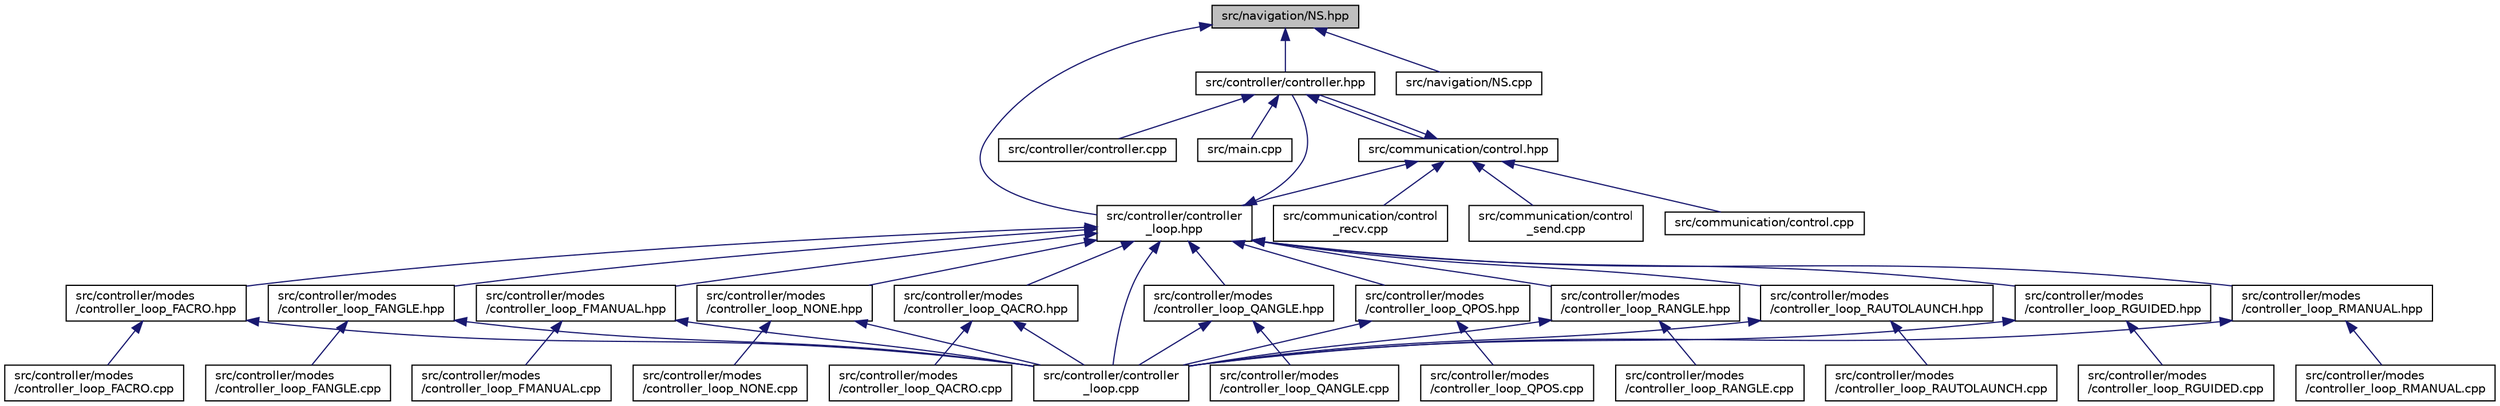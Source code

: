 digraph "src/navigation/NS.hpp"
{
 // LATEX_PDF_SIZE
  edge [fontname="Helvetica",fontsize="10",labelfontname="Helvetica",labelfontsize="10"];
  node [fontname="Helvetica",fontsize="10",shape=record];
  Node1 [label="src/navigation/NS.hpp",height=0.2,width=0.4,color="black", fillcolor="grey75", style="filled", fontcolor="black",tooltip=" "];
  Node1 -> Node2 [dir="back",color="midnightblue",fontsize="10",style="solid"];
  Node2 [label="src/controller/controller.hpp",height=0.2,width=0.4,color="black", fillcolor="white", style="filled",URL="$controller_8hpp.html",tooltip=" "];
  Node2 -> Node3 [dir="back",color="midnightblue",fontsize="10",style="solid"];
  Node3 [label="src/communication/control.hpp",height=0.2,width=0.4,color="black", fillcolor="white", style="filled",URL="$control_8hpp.html",tooltip=" "];
  Node3 -> Node4 [dir="back",color="midnightblue",fontsize="10",style="solid"];
  Node4 [label="src/communication/control.cpp",height=0.2,width=0.4,color="black", fillcolor="white", style="filled",URL="$control_8cpp.html",tooltip=" "];
  Node3 -> Node5 [dir="back",color="midnightblue",fontsize="10",style="solid"];
  Node5 [label="src/communication/control\l_recv.cpp",height=0.2,width=0.4,color="black", fillcolor="white", style="filled",URL="$control__recv_8cpp.html",tooltip=" "];
  Node3 -> Node6 [dir="back",color="midnightblue",fontsize="10",style="solid"];
  Node6 [label="src/communication/control\l_send.cpp",height=0.2,width=0.4,color="black", fillcolor="white", style="filled",URL="$control__send_8cpp.html",tooltip=" "];
  Node3 -> Node2 [dir="back",color="midnightblue",fontsize="10",style="solid"];
  Node3 -> Node7 [dir="back",color="midnightblue",fontsize="10",style="solid"];
  Node7 [label="src/controller/controller\l_loop.hpp",height=0.2,width=0.4,color="black", fillcolor="white", style="filled",URL="$controller__loop_8hpp.html",tooltip=" "];
  Node7 -> Node2 [dir="back",color="midnightblue",fontsize="10",style="solid"];
  Node7 -> Node8 [dir="back",color="midnightblue",fontsize="10",style="solid"];
  Node8 [label="src/controller/controller\l_loop.cpp",height=0.2,width=0.4,color="black", fillcolor="white", style="filled",URL="$controller__loop_8cpp.html",tooltip=" "];
  Node7 -> Node9 [dir="back",color="midnightblue",fontsize="10",style="solid"];
  Node9 [label="src/controller/modes\l/controller_loop_FACRO.hpp",height=0.2,width=0.4,color="black", fillcolor="white", style="filled",URL="$controller__loop___f_a_c_r_o_8hpp.html",tooltip=" "];
  Node9 -> Node8 [dir="back",color="midnightblue",fontsize="10",style="solid"];
  Node9 -> Node10 [dir="back",color="midnightblue",fontsize="10",style="solid"];
  Node10 [label="src/controller/modes\l/controller_loop_FACRO.cpp",height=0.2,width=0.4,color="black", fillcolor="white", style="filled",URL="$controller__loop___f_a_c_r_o_8cpp.html",tooltip=" "];
  Node7 -> Node11 [dir="back",color="midnightblue",fontsize="10",style="solid"];
  Node11 [label="src/controller/modes\l/controller_loop_FANGLE.hpp",height=0.2,width=0.4,color="black", fillcolor="white", style="filled",URL="$controller__loop___f_a_n_g_l_e_8hpp.html",tooltip=" "];
  Node11 -> Node8 [dir="back",color="midnightblue",fontsize="10",style="solid"];
  Node11 -> Node12 [dir="back",color="midnightblue",fontsize="10",style="solid"];
  Node12 [label="src/controller/modes\l/controller_loop_FANGLE.cpp",height=0.2,width=0.4,color="black", fillcolor="white", style="filled",URL="$controller__loop___f_a_n_g_l_e_8cpp.html",tooltip=" "];
  Node7 -> Node13 [dir="back",color="midnightblue",fontsize="10",style="solid"];
  Node13 [label="src/controller/modes\l/controller_loop_FMANUAL.hpp",height=0.2,width=0.4,color="black", fillcolor="white", style="filled",URL="$controller__loop___f_m_a_n_u_a_l_8hpp.html",tooltip=" "];
  Node13 -> Node8 [dir="back",color="midnightblue",fontsize="10",style="solid"];
  Node13 -> Node14 [dir="back",color="midnightblue",fontsize="10",style="solid"];
  Node14 [label="src/controller/modes\l/controller_loop_FMANUAL.cpp",height=0.2,width=0.4,color="black", fillcolor="white", style="filled",URL="$controller__loop___f_m_a_n_u_a_l_8cpp.html",tooltip=" "];
  Node7 -> Node15 [dir="back",color="midnightblue",fontsize="10",style="solid"];
  Node15 [label="src/controller/modes\l/controller_loop_NONE.hpp",height=0.2,width=0.4,color="black", fillcolor="white", style="filled",URL="$controller__loop___n_o_n_e_8hpp.html",tooltip=" "];
  Node15 -> Node8 [dir="back",color="midnightblue",fontsize="10",style="solid"];
  Node15 -> Node16 [dir="back",color="midnightblue",fontsize="10",style="solid"];
  Node16 [label="src/controller/modes\l/controller_loop_NONE.cpp",height=0.2,width=0.4,color="black", fillcolor="white", style="filled",URL="$controller__loop___n_o_n_e_8cpp.html",tooltip=" "];
  Node7 -> Node17 [dir="back",color="midnightblue",fontsize="10",style="solid"];
  Node17 [label="src/controller/modes\l/controller_loop_QACRO.hpp",height=0.2,width=0.4,color="black", fillcolor="white", style="filled",URL="$controller__loop___q_a_c_r_o_8hpp.html",tooltip=" "];
  Node17 -> Node8 [dir="back",color="midnightblue",fontsize="10",style="solid"];
  Node17 -> Node18 [dir="back",color="midnightblue",fontsize="10",style="solid"];
  Node18 [label="src/controller/modes\l/controller_loop_QACRO.cpp",height=0.2,width=0.4,color="black", fillcolor="white", style="filled",URL="$controller__loop___q_a_c_r_o_8cpp.html",tooltip=" "];
  Node7 -> Node19 [dir="back",color="midnightblue",fontsize="10",style="solid"];
  Node19 [label="src/controller/modes\l/controller_loop_QANGLE.hpp",height=0.2,width=0.4,color="black", fillcolor="white", style="filled",URL="$controller__loop___q_a_n_g_l_e_8hpp.html",tooltip=" "];
  Node19 -> Node8 [dir="back",color="midnightblue",fontsize="10",style="solid"];
  Node19 -> Node20 [dir="back",color="midnightblue",fontsize="10",style="solid"];
  Node20 [label="src/controller/modes\l/controller_loop_QANGLE.cpp",height=0.2,width=0.4,color="black", fillcolor="white", style="filled",URL="$controller__loop___q_a_n_g_l_e_8cpp.html",tooltip=" "];
  Node7 -> Node21 [dir="back",color="midnightblue",fontsize="10",style="solid"];
  Node21 [label="src/controller/modes\l/controller_loop_QPOS.hpp",height=0.2,width=0.4,color="black", fillcolor="white", style="filled",URL="$controller__loop___q_p_o_s_8hpp.html",tooltip=" "];
  Node21 -> Node8 [dir="back",color="midnightblue",fontsize="10",style="solid"];
  Node21 -> Node22 [dir="back",color="midnightblue",fontsize="10",style="solid"];
  Node22 [label="src/controller/modes\l/controller_loop_QPOS.cpp",height=0.2,width=0.4,color="black", fillcolor="white", style="filled",URL="$controller__loop___q_p_o_s_8cpp.html",tooltip=" "];
  Node7 -> Node23 [dir="back",color="midnightblue",fontsize="10",style="solid"];
  Node23 [label="src/controller/modes\l/controller_loop_RANGLE.hpp",height=0.2,width=0.4,color="black", fillcolor="white", style="filled",URL="$controller__loop___r_a_n_g_l_e_8hpp.html",tooltip=" "];
  Node23 -> Node8 [dir="back",color="midnightblue",fontsize="10",style="solid"];
  Node23 -> Node24 [dir="back",color="midnightblue",fontsize="10",style="solid"];
  Node24 [label="src/controller/modes\l/controller_loop_RANGLE.cpp",height=0.2,width=0.4,color="black", fillcolor="white", style="filled",URL="$controller__loop___r_a_n_g_l_e_8cpp.html",tooltip=" "];
  Node7 -> Node25 [dir="back",color="midnightblue",fontsize="10",style="solid"];
  Node25 [label="src/controller/modes\l/controller_loop_RAUTOLAUNCH.hpp",height=0.2,width=0.4,color="black", fillcolor="white", style="filled",URL="$controller__loop___r_a_u_t_o_l_a_u_n_c_h_8hpp.html",tooltip=" "];
  Node25 -> Node8 [dir="back",color="midnightblue",fontsize="10",style="solid"];
  Node25 -> Node26 [dir="back",color="midnightblue",fontsize="10",style="solid"];
  Node26 [label="src/controller/modes\l/controller_loop_RAUTOLAUNCH.cpp",height=0.2,width=0.4,color="black", fillcolor="white", style="filled",URL="$controller__loop___r_a_u_t_o_l_a_u_n_c_h_8cpp.html",tooltip=" "];
  Node7 -> Node27 [dir="back",color="midnightblue",fontsize="10",style="solid"];
  Node27 [label="src/controller/modes\l/controller_loop_RGUIDED.hpp",height=0.2,width=0.4,color="black", fillcolor="white", style="filled",URL="$controller__loop___r_g_u_i_d_e_d_8hpp.html",tooltip=" "];
  Node27 -> Node8 [dir="back",color="midnightblue",fontsize="10",style="solid"];
  Node27 -> Node28 [dir="back",color="midnightblue",fontsize="10",style="solid"];
  Node28 [label="src/controller/modes\l/controller_loop_RGUIDED.cpp",height=0.2,width=0.4,color="black", fillcolor="white", style="filled",URL="$controller__loop___r_g_u_i_d_e_d_8cpp.html",tooltip=" "];
  Node7 -> Node29 [dir="back",color="midnightblue",fontsize="10",style="solid"];
  Node29 [label="src/controller/modes\l/controller_loop_RMANUAL.hpp",height=0.2,width=0.4,color="black", fillcolor="white", style="filled",URL="$controller__loop___r_m_a_n_u_a_l_8hpp.html",tooltip=" "];
  Node29 -> Node8 [dir="back",color="midnightblue",fontsize="10",style="solid"];
  Node29 -> Node30 [dir="back",color="midnightblue",fontsize="10",style="solid"];
  Node30 [label="src/controller/modes\l/controller_loop_RMANUAL.cpp",height=0.2,width=0.4,color="black", fillcolor="white", style="filled",URL="$controller__loop___r_m_a_n_u_a_l_8cpp.html",tooltip=" "];
  Node2 -> Node31 [dir="back",color="midnightblue",fontsize="10",style="solid"];
  Node31 [label="src/controller/controller.cpp",height=0.2,width=0.4,color="black", fillcolor="white", style="filled",URL="$controller_8cpp.html",tooltip=" "];
  Node2 -> Node32 [dir="back",color="midnightblue",fontsize="10",style="solid"];
  Node32 [label="src/main.cpp",height=0.2,width=0.4,color="black", fillcolor="white", style="filled",URL="$main_8cpp.html",tooltip=" "];
  Node1 -> Node7 [dir="back",color="midnightblue",fontsize="10",style="solid"];
  Node1 -> Node33 [dir="back",color="midnightblue",fontsize="10",style="solid"];
  Node33 [label="src/navigation/NS.cpp",height=0.2,width=0.4,color="black", fillcolor="white", style="filled",URL="$_n_s_8cpp.html",tooltip=" "];
}
